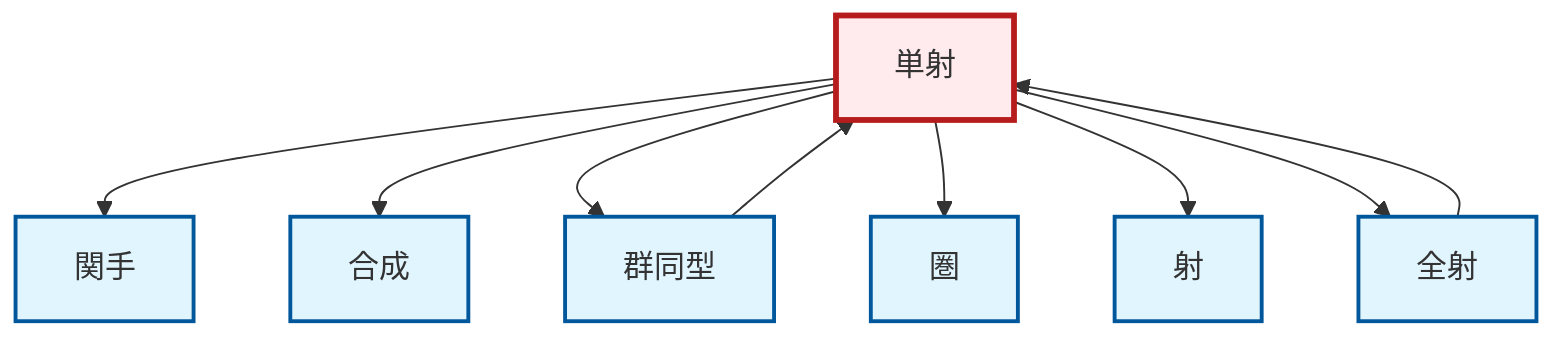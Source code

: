graph TD
    classDef definition fill:#e1f5fe,stroke:#01579b,stroke-width:2px
    classDef theorem fill:#f3e5f5,stroke:#4a148c,stroke-width:2px
    classDef axiom fill:#fff3e0,stroke:#e65100,stroke-width:2px
    classDef example fill:#e8f5e9,stroke:#1b5e20,stroke-width:2px
    classDef current fill:#ffebee,stroke:#b71c1c,stroke-width:3px
    def-composition["合成"]:::definition
    def-functor["関手"]:::definition
    def-category["圏"]:::definition
    def-monomorphism["単射"]:::definition
    def-isomorphism["群同型"]:::definition
    def-epimorphism["全射"]:::definition
    def-morphism["射"]:::definition
    def-monomorphism --> def-functor
    def-isomorphism --> def-monomorphism
    def-monomorphism --> def-composition
    def-epimorphism --> def-monomorphism
    def-monomorphism --> def-isomorphism
    def-monomorphism --> def-category
    def-monomorphism --> def-morphism
    def-monomorphism --> def-epimorphism
    class def-monomorphism current
